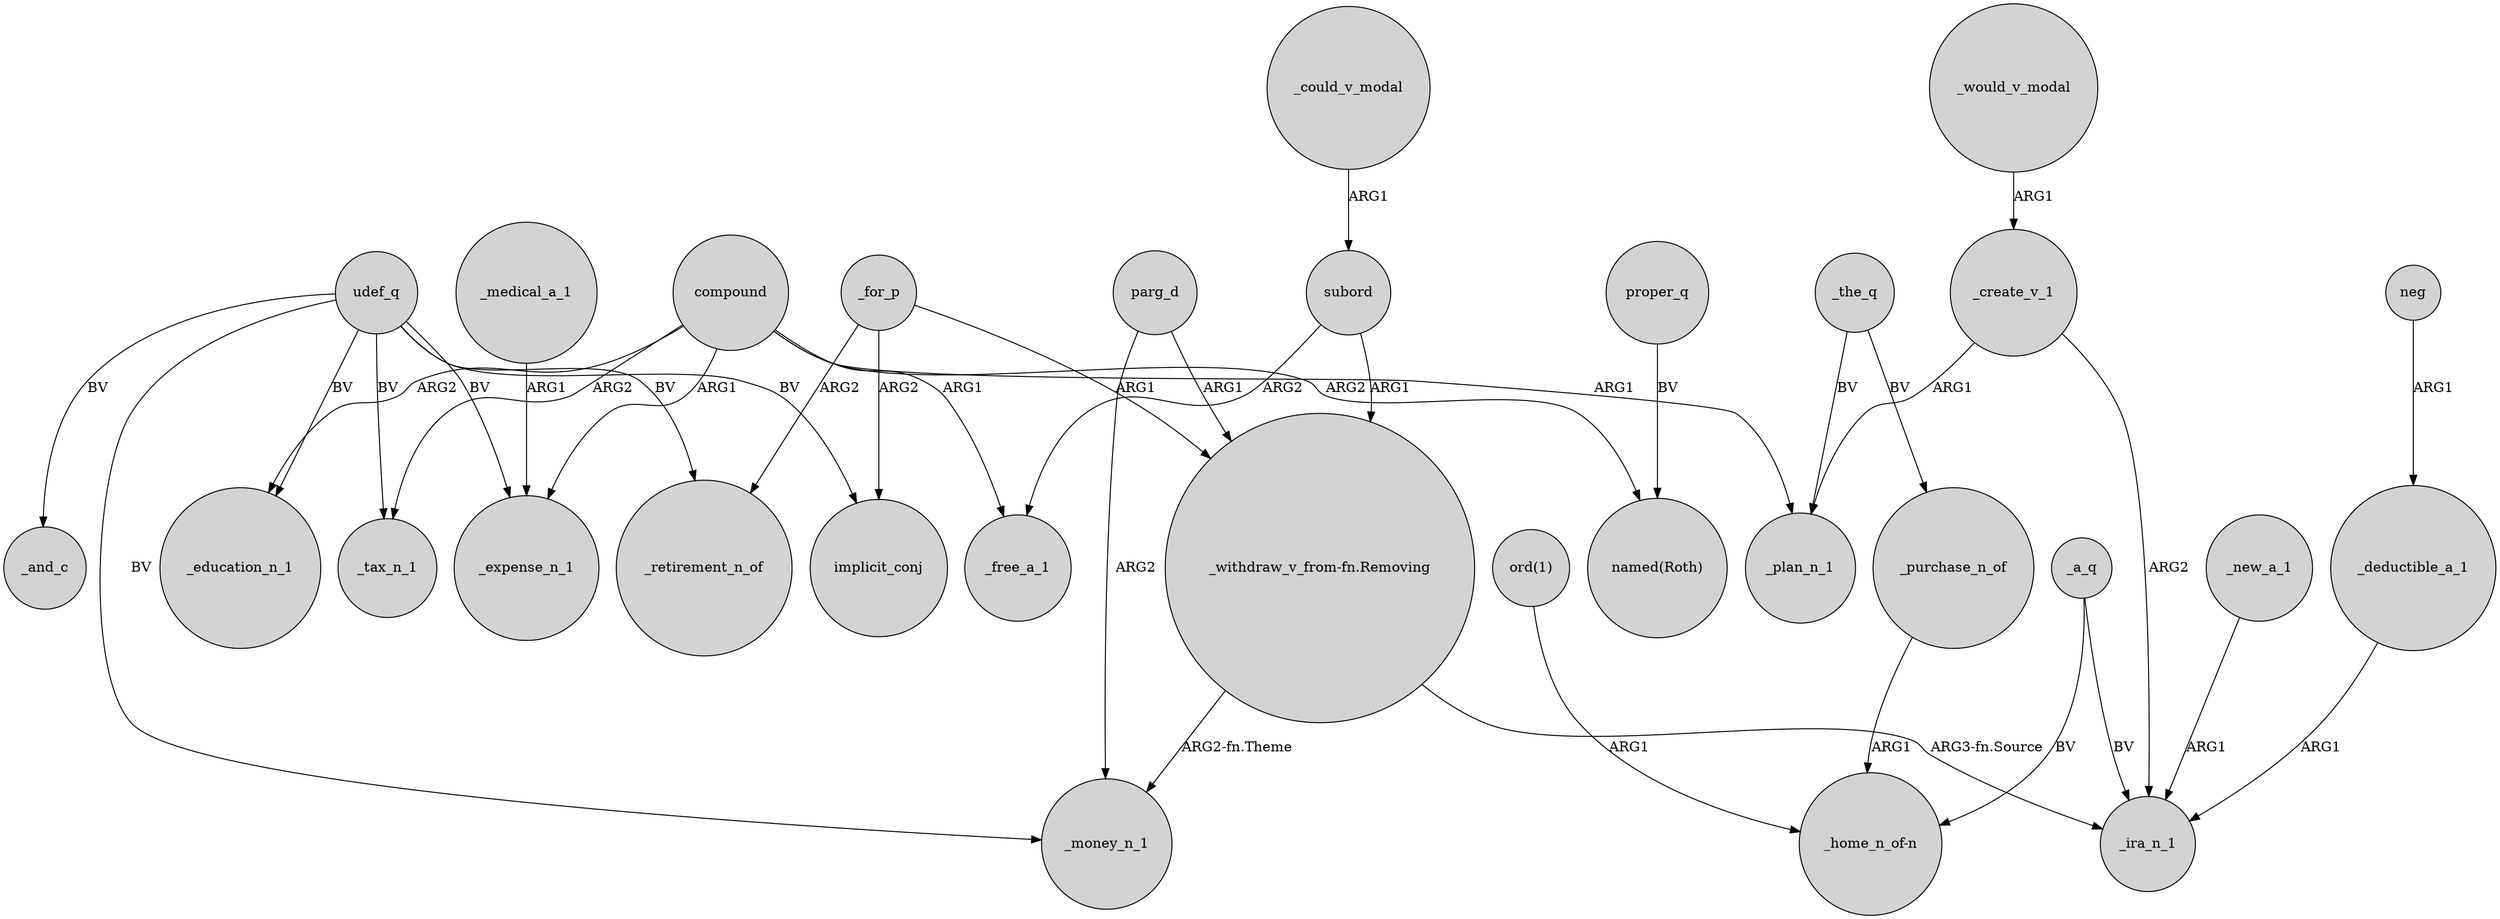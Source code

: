 digraph {
	node [shape=circle style=filled]
	udef_q -> _expense_n_1 [label=BV]
	udef_q -> _money_n_1 [label=BV]
	compound -> _expense_n_1 [label=ARG1]
	_could_v_modal -> subord [label=ARG1]
	compound -> _free_a_1 [label=ARG1]
	_for_p -> _retirement_n_of [label=ARG2]
	_for_p -> implicit_conj [label=ARG2]
	_a_q -> "_home_n_of-n" [label=BV]
	subord -> _free_a_1 [label=ARG2]
	_the_q -> _plan_n_1 [label=BV]
	compound -> _plan_n_1 [label=ARG1]
	compound -> _education_n_1 [label=ARG2]
	udef_q -> _education_n_1 [label=BV]
	udef_q -> implicit_conj [label=BV]
	_a_q -> _ira_n_1 [label=BV]
	neg -> _deductible_a_1 [label=ARG1]
	udef_q -> _retirement_n_of [label=BV]
	parg_d -> _money_n_1 [label=ARG2]
	udef_q -> _tax_n_1 [label=BV]
	_purchase_n_of -> "_home_n_of-n" [label=ARG1]
	proper_q -> "named(Roth)" [label=BV]
	_deductible_a_1 -> _ira_n_1 [label=ARG1]
	_for_p -> "_withdraw_v_from-fn.Removing" [label=ARG1]
	"_withdraw_v_from-fn.Removing" -> _money_n_1 [label="ARG2-fn.Theme"]
	"ord(1)" -> "_home_n_of-n" [label=ARG1]
	_create_v_1 -> _ira_n_1 [label=ARG2]
	_new_a_1 -> _ira_n_1 [label=ARG1]
	_the_q -> _purchase_n_of [label=BV]
	_medical_a_1 -> _expense_n_1 [label=ARG1]
	compound -> _tax_n_1 [label=ARG2]
	_create_v_1 -> _plan_n_1 [label=ARG1]
	udef_q -> _and_c [label=BV]
	compound -> "named(Roth)" [label=ARG2]
	"_withdraw_v_from-fn.Removing" -> _ira_n_1 [label="ARG3-fn.Source"]
	_would_v_modal -> _create_v_1 [label=ARG1]
	subord -> "_withdraw_v_from-fn.Removing" [label=ARG1]
	parg_d -> "_withdraw_v_from-fn.Removing" [label=ARG1]
}
